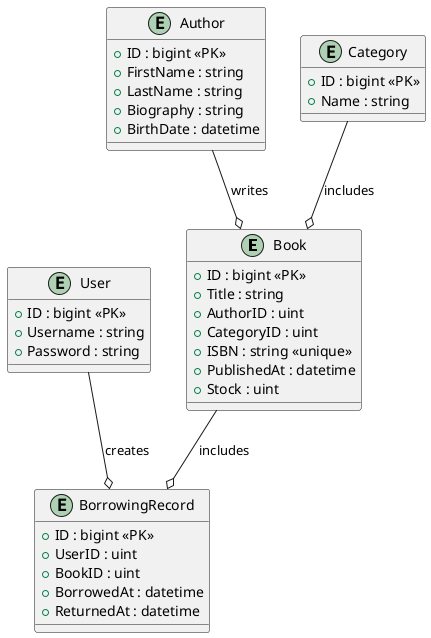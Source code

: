@startuml erd
entity "Book" {
  +ID : bigint <<PK>>
  +Title : string
  +AuthorID : uint
  +CategoryID : uint
  +ISBN : string <<unique>>
  +PublishedAt : datetime
  +Stock : uint
}

entity "Author" {
  +ID : bigint <<PK>>
  +FirstName : string
  +LastName : string
  +Biography : string
  +BirthDate : datetime
}

entity "User" {
  +ID : bigint <<PK>>
  +Username : string
  +Password : string
}

entity "Category" {
  +ID : bigint <<PK>>
  +Name : string
}

entity "BorrowingRecord" {
  +ID : bigint <<PK>>
  +UserID : uint
  +BookID : uint
  +BorrowedAt : datetime
  +ReturnedAt : datetime
}

"Author" --o "Book" : "writes"
"Category" --o "Book" : "includes"
"User" --o "BorrowingRecord" : "creates"
"Book" --o "BorrowingRecord" : "includes"

@enduml
